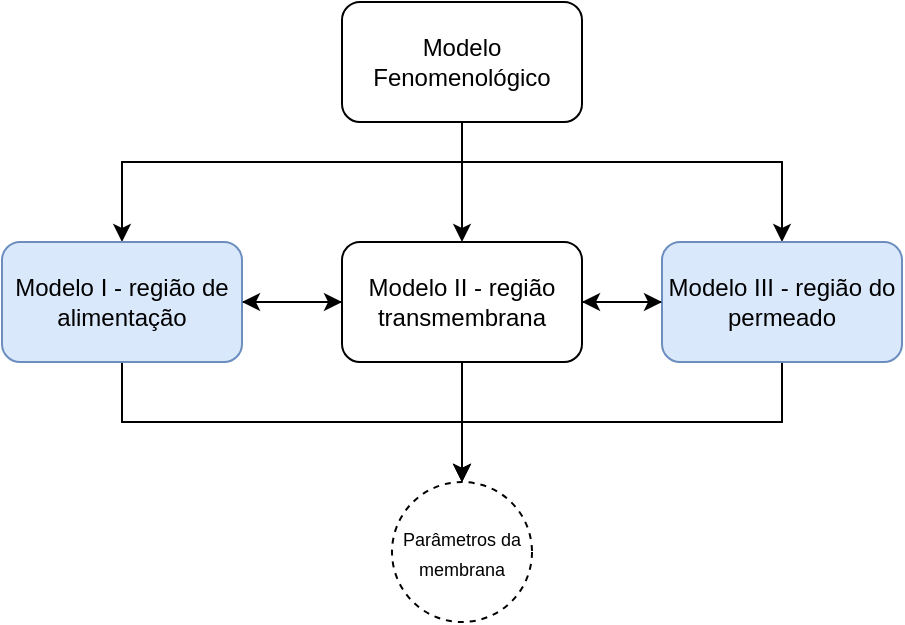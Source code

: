 <mxfile version="21.0.8" type="github">
  <diagram name="Página-1" id="LJQymG-zYXXeVHa35sLq">
    <mxGraphModel dx="1050" dy="573" grid="1" gridSize="10" guides="1" tooltips="1" connect="1" arrows="1" fold="1" page="1" pageScale="1" pageWidth="827" pageHeight="1169" math="0" shadow="0">
      <root>
        <mxCell id="0" />
        <mxCell id="1" parent="0" />
        <mxCell id="mn3Q965tW8HkQaaTKiWw-6" style="edgeStyle=orthogonalEdgeStyle;rounded=0;orthogonalLoop=1;jettySize=auto;html=1;" edge="1" parent="1" source="mn3Q965tW8HkQaaTKiWw-1" target="mn3Q965tW8HkQaaTKiWw-5">
          <mxGeometry relative="1" as="geometry" />
        </mxCell>
        <mxCell id="mn3Q965tW8HkQaaTKiWw-7" style="edgeStyle=orthogonalEdgeStyle;rounded=0;orthogonalLoop=1;jettySize=auto;html=1;" edge="1" parent="1" source="mn3Q965tW8HkQaaTKiWw-1" target="mn3Q965tW8HkQaaTKiWw-2">
          <mxGeometry relative="1" as="geometry">
            <Array as="points">
              <mxPoint x="400" y="180" />
              <mxPoint x="560" y="180" />
            </Array>
          </mxGeometry>
        </mxCell>
        <mxCell id="mn3Q965tW8HkQaaTKiWw-8" style="edgeStyle=orthogonalEdgeStyle;rounded=0;orthogonalLoop=1;jettySize=auto;html=1;entryX=0.5;entryY=0;entryDx=0;entryDy=0;" edge="1" parent="1" source="mn3Q965tW8HkQaaTKiWw-1" target="mn3Q965tW8HkQaaTKiWw-3">
          <mxGeometry relative="1" as="geometry">
            <Array as="points">
              <mxPoint x="400" y="180" />
              <mxPoint x="230" y="180" />
            </Array>
          </mxGeometry>
        </mxCell>
        <mxCell id="mn3Q965tW8HkQaaTKiWw-1" value="Modelo Fenomenológico" style="rounded=1;whiteSpace=wrap;html=1;" vertex="1" parent="1">
          <mxGeometry x="340" y="100" width="120" height="60" as="geometry" />
        </mxCell>
        <mxCell id="mn3Q965tW8HkQaaTKiWw-12" style="edgeStyle=orthogonalEdgeStyle;rounded=0;orthogonalLoop=1;jettySize=auto;html=1;entryX=1;entryY=0.5;entryDx=0;entryDy=0;" edge="1" parent="1" source="mn3Q965tW8HkQaaTKiWw-2" target="mn3Q965tW8HkQaaTKiWw-5">
          <mxGeometry relative="1" as="geometry" />
        </mxCell>
        <mxCell id="mn3Q965tW8HkQaaTKiWw-16" style="edgeStyle=orthogonalEdgeStyle;rounded=0;orthogonalLoop=1;jettySize=auto;html=1;" edge="1" parent="1" source="mn3Q965tW8HkQaaTKiWw-2" target="mn3Q965tW8HkQaaTKiWw-13">
          <mxGeometry relative="1" as="geometry">
            <Array as="points">
              <mxPoint x="560" y="310" />
              <mxPoint x="400" y="310" />
            </Array>
          </mxGeometry>
        </mxCell>
        <mxCell id="mn3Q965tW8HkQaaTKiWw-2" value="Modelo III - região do permeado" style="rounded=1;whiteSpace=wrap;html=1;fillColor=#dae8fc;strokeColor=#6c8ebf;" vertex="1" parent="1">
          <mxGeometry x="500" y="220" width="120" height="60" as="geometry" />
        </mxCell>
        <mxCell id="mn3Q965tW8HkQaaTKiWw-9" style="edgeStyle=orthogonalEdgeStyle;rounded=0;orthogonalLoop=1;jettySize=auto;html=1;entryX=0;entryY=0.5;entryDx=0;entryDy=0;" edge="1" parent="1" source="mn3Q965tW8HkQaaTKiWw-3" target="mn3Q965tW8HkQaaTKiWw-5">
          <mxGeometry relative="1" as="geometry" />
        </mxCell>
        <mxCell id="mn3Q965tW8HkQaaTKiWw-14" style="edgeStyle=orthogonalEdgeStyle;rounded=0;orthogonalLoop=1;jettySize=auto;html=1;entryX=0.5;entryY=0;entryDx=0;entryDy=0;" edge="1" parent="1" source="mn3Q965tW8HkQaaTKiWw-3" target="mn3Q965tW8HkQaaTKiWw-13">
          <mxGeometry relative="1" as="geometry">
            <Array as="points">
              <mxPoint x="230" y="310" />
              <mxPoint x="400" y="310" />
            </Array>
          </mxGeometry>
        </mxCell>
        <mxCell id="mn3Q965tW8HkQaaTKiWw-3" value="Modelo I - região de alimentação" style="rounded=1;whiteSpace=wrap;html=1;fillColor=#dae8fc;strokeColor=#6c8ebf;" vertex="1" parent="1">
          <mxGeometry x="170" y="220" width="120" height="60" as="geometry" />
        </mxCell>
        <mxCell id="mn3Q965tW8HkQaaTKiWw-10" style="edgeStyle=orthogonalEdgeStyle;rounded=0;orthogonalLoop=1;jettySize=auto;html=1;entryX=1;entryY=0.5;entryDx=0;entryDy=0;" edge="1" parent="1" source="mn3Q965tW8HkQaaTKiWw-5" target="mn3Q965tW8HkQaaTKiWw-3">
          <mxGeometry relative="1" as="geometry" />
        </mxCell>
        <mxCell id="mn3Q965tW8HkQaaTKiWw-11" style="edgeStyle=orthogonalEdgeStyle;rounded=0;orthogonalLoop=1;jettySize=auto;html=1;entryX=0;entryY=0.5;entryDx=0;entryDy=0;" edge="1" parent="1" source="mn3Q965tW8HkQaaTKiWw-5" target="mn3Q965tW8HkQaaTKiWw-2">
          <mxGeometry relative="1" as="geometry" />
        </mxCell>
        <mxCell id="mn3Q965tW8HkQaaTKiWw-15" style="edgeStyle=orthogonalEdgeStyle;rounded=0;orthogonalLoop=1;jettySize=auto;html=1;entryX=0.5;entryY=0;entryDx=0;entryDy=0;" edge="1" parent="1" source="mn3Q965tW8HkQaaTKiWw-5" target="mn3Q965tW8HkQaaTKiWw-13">
          <mxGeometry relative="1" as="geometry">
            <mxPoint x="400" y="330" as="targetPoint" />
          </mxGeometry>
        </mxCell>
        <mxCell id="mn3Q965tW8HkQaaTKiWw-5" value="Modelo II - região transmembrana" style="rounded=1;whiteSpace=wrap;html=1;" vertex="1" parent="1">
          <mxGeometry x="340" y="220" width="120" height="60" as="geometry" />
        </mxCell>
        <mxCell id="mn3Q965tW8HkQaaTKiWw-13" value="&lt;font style=&quot;font-size: 9px;&quot;&gt;Parâmetros da membrana&lt;/font&gt;" style="ellipse;whiteSpace=wrap;html=1;aspect=fixed;dashed=1;" vertex="1" parent="1">
          <mxGeometry x="365" y="340" width="70" height="70" as="geometry" />
        </mxCell>
      </root>
    </mxGraphModel>
  </diagram>
</mxfile>

